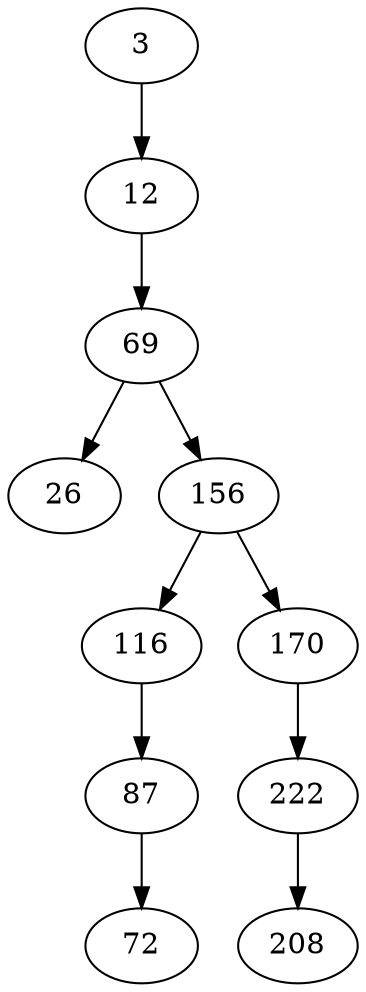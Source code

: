 digraph G{
3->12;
12->69;
69->26;
69->156;
156->116;
116->87;
87->72;
156->170;
170->222;
222->208;
}

